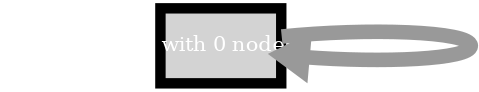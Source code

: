 digraph  {
node [fixedsize=shape, fontcolor=white, fontname="Times-Roman", fontsize=10, margin=0, penwidth=5, shape=box, style="filled, solid", width=0.8];
edge [color="#999999", fontcolor=black, fontname=Helvetica, fontsize=30, headclip=True, minlen=1, penwidth=7, weight=3];
"MultiDiGraph with 0 nodes and 0 edges";
"MultiDiGraph with 0 nodes and 0 edges" -> "MultiDiGraph with 0 nodes and 0 edges"  [key=0];
}
